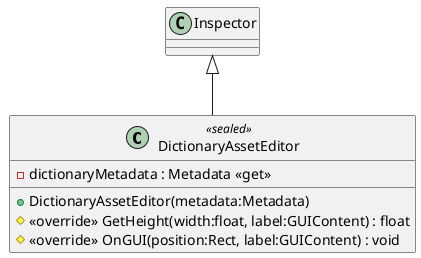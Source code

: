 @startuml
class DictionaryAssetEditor <<sealed>> {
    + DictionaryAssetEditor(metadata:Metadata)
    - dictionaryMetadata : Metadata <<get>>
    # <<override>> GetHeight(width:float, label:GUIContent) : float
    # <<override>> OnGUI(position:Rect, label:GUIContent) : void
}
Inspector <|-- DictionaryAssetEditor
@enduml
